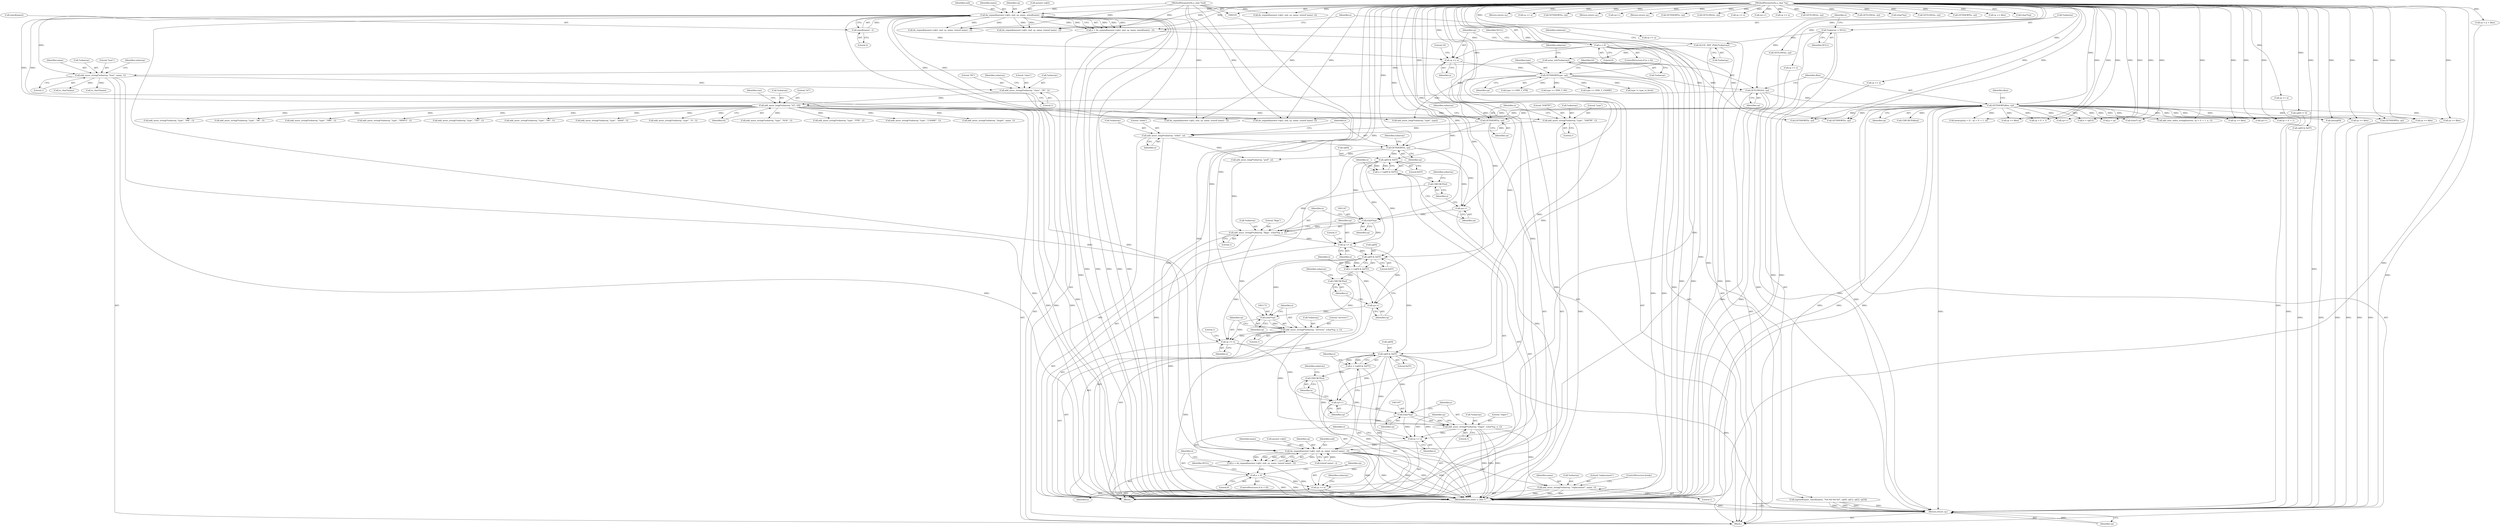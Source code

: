 digraph "0_php-src_2fefae47716d501aec41c1102f3fd4531f070b05_0@array" {
"1001133" [label="(Call,cp[0] & 0xFF)"];
"1001121" [label="(Call,GETSHORT(n, cp))"];
"1001116" [label="(Call,add_assoc_long(*subarray, \"order\", n))"];
"1001107" [label="(Call,add_assoc_string(*subarray, \"type\", \"NAPTR\", 1))"];
"1000211" [label="(Call,add_assoc_long(*subarray, \"ttl\", ttl))"];
"1000205" [label="(Call,add_assoc_string(*subarray, \"class\", \"IN\", 1))"];
"1000199" [label="(Call,add_assoc_string(*subarray, \"host\", name, 1))"];
"1000196" [label="(Call,array_init(*subarray))"];
"1000193" [label="(Call,ALLOC_INIT_ZVAL(*subarray))"];
"1000130" [label="(Call,*subarray = NULL)"];
"1000136" [label="(Call,dn_expand(answer->qb2, end, cp, name, sizeof(name) - 2))"];
"1000107" [label="(MethodParameterIn,u_char *end)"];
"1000106" [label="(MethodParameterIn,u_char *cp)"];
"1000143" [label="(Call,sizeof(name) - 2)"];
"1000162" [label="(Call,GETLONG(ttl, cp))"];
"1000159" [label="(Call,GETSHORT(type, cp))"];
"1000154" [label="(Call,cp += n)"];
"1000148" [label="(Call,n < 0)"];
"1000134" [label="(Call,n = dn_expand(answer->qb2, end, cp, name, sizeof(name) - 2))"];
"1001113" [label="(Call,GETSHORT(n, cp))"];
"1000165" [label="(Call,GETSHORT(dlen, cp))"];
"1001131" [label="(Call,n = (cp[0] & 0xFF))"];
"1001140" [label="(Call,CHECKCP(n))"];
"1001142" [label="(Call,add_assoc_stringl(*subarray, \"flags\", (char*)cp, n, 1))"];
"1001151" [label="(Call,cp += n)"];
"1001158" [label="(Call,cp[0] & 0xFF)"];
"1001156" [label="(Call,n = (cp[0] & 0xFF))"];
"1001165" [label="(Call,CHECKCP(n))"];
"1001167" [label="(Call,add_assoc_stringl(*subarray, \"services\", (char*)cp, n, 1))"];
"1001176" [label="(Call,cp += n)"];
"1001183" [label="(Call,cp[0] & 0xFF)"];
"1001181" [label="(Call,n = (cp[0] & 0xFF))"];
"1001190" [label="(Call,CHECKCP(n))"];
"1001192" [label="(Call,add_assoc_stringl(*subarray, \"regex\", (char*)cp, n, 1))"];
"1001201" [label="(Call,cp += n)"];
"1001206" [label="(Call,dn_expand(answer->qb2, end, cp, name, (sizeof name) - 2))"];
"1001204" [label="(Call,n = dn_expand(answer->qb2, end, cp, name, (sizeof name) - 2))"];
"1001218" [label="(Call,n < 0)"];
"1001224" [label="(Call,cp += n)"];
"1001245" [label="(Return,return cp;)"];
"1001227" [label="(Call,add_assoc_string(*subarray, \"replacement\", name, 1))"];
"1001188" [label="(Call,cp++)"];
"1001196" [label="(Call,(char*)cp)"];
"1001163" [label="(Call,cp++)"];
"1001171" [label="(Call,(char*)cp)"];
"1001138" [label="(Call,cp++)"];
"1001146" [label="(Call,(char*)cp)"];
"1000202" [label="(Literal,\"host\")"];
"1000208" [label="(Literal,\"class\")"];
"1000182" [label="(Return,return cp;)"];
"1000113" [label="(Block,)"];
"1000212" [label="(Call,*subarray)"];
"1000288" [label="(Call,GETSHORT(n, cp))"];
"1000282" [label="(Call,add_assoc_string(*subarray, \"type\", \"MX\", 1))"];
"1000210" [label="(Literal,1)"];
"1001233" [label="(ControlStructure,break;)"];
"1000194" [label="(Call,*subarray)"];
"1001223" [label="(Identifier,NULL)"];
"1001174" [label="(Identifier,n)"];
"1000197" [label="(Call,*subarray)"];
"1001137" [label="(Literal,0xFF)"];
"1000788" [label="(Call,(u_char*)name)"];
"1000554" [label="(Call,cp += n)"];
"1001151" [label="(Call,cp += n)"];
"1000762" [label="(Call,add_assoc_string(*subarray, \"type\", \"A6\", 1))"];
"1000773" [label="(Call,(int)cp[0])"];
"1001115" [label="(Identifier,cp)"];
"1001140" [label="(Call,CHECKCP(n))"];
"1000164" [label="(Identifier,cp)"];
"1001042" [label="(Call,add_assoc_string(*subarray, \"type\", \"SRV\", 1))"];
"1001132" [label="(Identifier,n)"];
"1001142" [label="(Call,add_assoc_stringl(*subarray, \"flags\", (char*)cp, n, 1))"];
"1001180" [label="(Literal,1)"];
"1000161" [label="(Identifier,cp)"];
"1000657" [label="(Call,GETSHORT(s, cp))"];
"1001153" [label="(Identifier,n)"];
"1001131" [label="(Call,n = (cp[0] & 0xFF))"];
"1001119" [label="(Literal,\"order\")"];
"1001114" [label="(Identifier,n)"];
"1000211" [label="(Call,add_assoc_long(*subarray, \"ttl\", ttl))"];
"1000363" [label="(Call,add_assoc_string(*subarray, \"type\", \"HINFO\", 1))"];
"1000193" [label="(Call,ALLOC_INIT_ZVAL(*subarray))"];
"1000188" [label="(Call,cp += dlen)"];
"1000165" [label="(Call,GETSHORT(dlen, cp))"];
"1000453" [label="(Call,n = cp[l1])"];
"1001200" [label="(Literal,1)"];
"1000334" [label="(Call,dn_expand(answer->qb2, end, cp, name, (sizeof name) - 2))"];
"1001202" [label="(Identifier,cp)"];
"1000217" [label="(Identifier,raw)"];
"1000432" [label="(Call,add_assoc_string(*subarray, \"type\", \"TXT\", 1))"];
"1001205" [label="(Identifier,n)"];
"1001231" [label="(Identifier,name)"];
"1000143" [label="(Call,sizeof(name) - 2)"];
"1000475" [label="(Call,memcpy(tp + l2 , cp + l1 + 1, n))"];
"1001241" [label="(Call,cp += dlen)"];
"1000135" [label="(Identifier,n)"];
"1000565" [label="(Call,dn_expand(answer->qb2, end, cp, name, (sizeof name) -2))"];
"1000167" [label="(Identifier,cp)"];
"1001110" [label="(Literal,\"type\")"];
"1000640" [label="(Call,(u_char*)name)"];
"1001064" [label="(Call,GETSHORT(n, cp))"];
"1001173" [label="(Identifier,cp)"];
"1001176" [label="(Call,cp += n)"];
"1001121" [label="(Call,GETSHORT(n, cp))"];
"1000199" [label="(Call,add_assoc_string(*subarray, \"host\", name, 1))"];
"1000159" [label="(Call,GETSHORT(type, cp))"];
"1001001" [label="(Call,cp < p + dlen)"];
"1000137" [label="(Call,answer->qb2)"];
"1001171" [label="(Call,(char*)cp)"];
"1001120" [label="(Identifier,n)"];
"1001159" [label="(Call,cp[0])"];
"1001189" [label="(Identifier,cp)"];
"1000238" [label="(Return,return cp;)"];
"1000166" [label="(Identifier,dlen)"];
"1000158" [label="(Literal,10)"];
"1001117" [label="(Call,*subarray)"];
"1000888" [label="(Call,cp++)"];
"1001150" [label="(Literal,1)"];
"1001134" [label="(Call,cp[0])"];
"1000107" [label="(MethodParameterIn,u_char *end)"];
"1001122" [label="(Identifier,n)"];
"1001167" [label="(Call,add_assoc_stringl(*subarray, \"services\", (char*)cp, n, 1))"];
"1000106" [label="(MethodParameterIn,u_char *cp)"];
"1000214" [label="(Literal,\"ttl\")"];
"1001157" [label="(Identifier,n)"];
"1001184" [label="(Call,cp[0])"];
"1000275" [label="(Call,cp += dlen)"];
"1000479" [label="(Call,cp + l1 + 1)"];
"1000131" [label="(Call,*subarray)"];
"1000322" [label="(Call,type == DNS_T_PTR)"];
"1001113" [label="(Call,GETSHORT(n, cp))"];
"1000160" [label="(Identifier,type)"];
"1001192" [label="(Call,add_assoc_stringl(*subarray, \"regex\", (char*)cp, n, 1))"];
"1000191" [label="(Return,return cp;)"];
"1001198" [label="(Identifier,cp)"];
"1001148" [label="(Identifier,cp)"];
"1001201" [label="(Call,cp += n)"];
"1000196" [label="(Call,array_init(*subarray))"];
"1001107" [label="(Call,add_assoc_string(*subarray, \"type\", \"NAPTR\", 1))"];
"1000155" [label="(Identifier,cp)"];
"1001207" [label="(Call,answer->qb2)"];
"1001245" [label="(Return,return cp;)"];
"1000314" [label="(Call,add_assoc_string(*subarray, \"type\", \"NS\", 1))"];
"1001118" [label="(Identifier,subarray)"];
"1001144" [label="(Identifier,subarray)"];
"1000140" [label="(Identifier,end)"];
"1000149" [label="(Identifier,n)"];
"1000156" [label="(Identifier,n)"];
"1000134" [label="(Call,n = dn_expand(answer->qb2, end, cp, name, sizeof(name) - 2))"];
"1001155" [label="(Literal,1)"];
"1000377" [label="(Call,cp++)"];
"1000485" [label="(Call,add_next_index_stringl(entries, cp + l1 + 1, n, 1))"];
"1000906" [label="(Call,GETSHORT(s, cp))"];
"1001152" [label="(Identifier,cp)"];
"1001196" [label="(Call,(char*)cp)"];
"1000144" [label="(Call,sizeof(name))"];
"1000201" [label="(Identifier,subarray)"];
"1000205" [label="(Call,add_assoc_string(*subarray, \"class\", \"IN\", 1))"];
"1000150" [label="(Literal,0)"];
"1000146" [label="(Literal,2)"];
"1001164" [label="(Identifier,cp)"];
"1000310" [label="(Call,type == DNS_T_NS)"];
"1000745" [label="(Call,add_assoc_string(*subarray, \"type\", \"AAAA\", 1))"];
"1001146" [label="(Call,(char*)cp)"];
"1000179" [label="(Call,cp += dlen)"];
"1001213" [label="(Call,(sizeof name) - 2)"];
"1001141" [label="(Identifier,n)"];
"1001232" [label="(Literal,1)"];
"1000246" [label="(Call,add_assoc_string(*subarray, \"type\", \"A\", 1))"];
"1000779" [label="(Call,cp++)"];
"1000414" [label="(Call,cp += n)"];
"1000628" [label="(Call,GETLONG(n, cp))"];
"1000162" [label="(Call,GETLONG(ttl, cp))"];
"1000142" [label="(Identifier,name)"];
"1000759" [label="(Call,p = cp)"];
"1001048" [label="(Call,GETSHORT(n, cp))"];
"1001177" [label="(Identifier,cp)"];
"1000604" [label="(Call,GETLONG(n, cp))"];
"1001191" [label="(Identifier,n)"];
"1000207" [label="(Identifier,subarray)"];
"1000352" [label="(Call,cp += n)"];
"1000252" [label="(Call,snprintf(name, sizeof(name), \"%d.%d.%d.%d\", cp[0], cp[1], cp[2], cp[3]))"];
"1000147" [label="(ControlStructure,if (n < 0))"];
"1001195" [label="(Literal,\"regex\")"];
"1000130" [label="(Call,*subarray = NULL)"];
"1001111" [label="(Literal,\"NAPTR\")"];
"1001165" [label="(Call,CHECKCP(n))"];
"1000215" [label="(Identifier,ttl)"];
"1000133" [label="(Identifier,NULL)"];
"1000583" [label="(Call,cp += n)"];
"1001226" [label="(Identifier,n)"];
"1000219" [label="(Call,add_assoc_long(*subarray, \"type\", type))"];
"1000154" [label="(Call,cp += n)"];
"1001124" [label="(Call,add_assoc_long(*subarray, \"pref\", n))"];
"1001228" [label="(Call,*subarray)"];
"1001183" [label="(Call,cp[0] & 0xFF)"];
"1001206" [label="(Call,dn_expand(answer->qb2, end, cp, name, (sizeof name) - 2))"];
"1001227" [label="(Call,add_assoc_string(*subarray, \"replacement\", name, 1))"];
"1001170" [label="(Literal,\"services\")"];
"1000203" [label="(Identifier,name)"];
"1001143" [label="(Call,*subarray)"];
"1001112" [label="(Literal,1)"];
"1001116" [label="(Call,add_assoc_long(*subarray, \"order\", n))"];
"1001074" [label="(Call,dn_expand(answer->qb2, end, cp, name, (sizeof name) - 2))"];
"1000536" [label="(Call,dn_expand(answer->qb2, end, cp, name, (sizeof name) -2))"];
"1001246" [label="(Identifier,cp)"];
"1001190" [label="(Call,CHECKCP(n))"];
"1001194" [label="(Identifier,subarray)"];
"1001224" [label="(Call,cp += n)"];
"1001027" [label="(Call,cp += n)"];
"1000401" [label="(Call,cp++)"];
"1001182" [label="(Identifier,n)"];
"1000528" [label="(Call,add_assoc_string(*subarray, \"type\", \"SOA\", 1))"];
"1000390" [label="(Call,cp += n)"];
"1001133" [label="(Call,cp[0] & 0xFF)"];
"1001193" [label="(Call,*subarray)"];
"1001092" [label="(Call,cp += n)"];
"1000511" [label="(Call,cp += dlen)"];
"1000200" [label="(Call,*subarray)"];
"1000242" [label="(Block,)"];
"1001178" [label="(Identifier,n)"];
"1000206" [label="(Call,*subarray)"];
"1001204" [label="(Call,n = dn_expand(answer->qb2, end, cp, name, (sizeof name) - 2))"];
"1001138" [label="(Call,cp++)"];
"1001220" [label="(Literal,0)"];
"1000596" [label="(Call,GETLONG(n, cp))"];
"1000487" [label="(Call,cp + l1 + 1)"];
"1001009" [label="(Call,dn_expand(answer->qb2, end, cp, name, (sizeof name) - 2))"];
"1000612" [label="(Call,GETLONG(n, cp))"];
"1000298" [label="(Call,type == DNS_T_CNAME)"];
"1000209" [label="(Literal,\"IN\")"];
"1000148" [label="(Call,n < 0)"];
"1001217" [label="(ControlStructure,if (n < 0))"];
"1001158" [label="(Call,cp[0] & 0xFF)"];
"1001203" [label="(Identifier,n)"];
"1000385" [label="(Call,(char*)cp)"];
"1001225" [label="(Identifier,cp)"];
"1000620" [label="(Call,GETLONG(n, cp))"];
"1001211" [label="(Identifier,cp)"];
"1001219" [label="(Identifier,n)"];
"1001149" [label="(Identifier,n)"];
"1001166" [label="(Identifier,n)"];
"1001139" [label="(Identifier,cp)"];
"1000169" [label="(Identifier,dlen)"];
"1000153" [label="(Identifier,NULL)"];
"1000163" [label="(Identifier,ttl)"];
"1001156" [label="(Call,n = (cp[0] & 0xFF))"];
"1001056" [label="(Call,GETSHORT(n, cp))"];
"1001210" [label="(Identifier,end)"];
"1000175" [label="(Call,type != type_to_fetch)"];
"1000213" [label="(Identifier,subarray)"];
"1000235" [label="(Call,cp += dlen)"];
"1000326" [label="(Call,add_assoc_string(*subarray, \"type\", \"PTR\", 1))"];
"1000228" [label="(Call,(char*) cp)"];
"1001168" [label="(Call,*subarray)"];
"1001145" [label="(Literal,\"flags\")"];
"1001163" [label="(Call,cp++)"];
"1000302" [label="(Call,add_assoc_string(*subarray, \"type\", \"CNAME\", 1))"];
"1000141" [label="(Identifier,cp)"];
"1000817" [label="(Call,cp[0] != 0)"];
"1001218" [label="(Call,n < 0)"];
"1001230" [label="(Literal,\"replacement\")"];
"1000204" [label="(Literal,1)"];
"1000355" [label="(Call,add_assoc_string(*subarray, \"target\", name, 1))"];
"1001181" [label="(Call,n = (cp[0] & 0xFF))"];
"1000136" [label="(Call,dn_expand(answer->qb2, end, cp, name, sizeof(name) - 2))"];
"1001108" [label="(Call,*subarray)"];
"1000409" [label="(Call,(char*)cp)"];
"1001169" [label="(Identifier,subarray)"];
"1001247" [label="(MethodReturn,static u_char *)"];
"1001188" [label="(Call,cp++)"];
"1000845" [label="(Call,cp[0] & 0xFF)"];
"1001212" [label="(Identifier,name)"];
"1001162" [label="(Literal,0xFF)"];
"1001229" [label="(Identifier,subarray)"];
"1001175" [label="(Literal,1)"];
"1001126" [label="(Identifier,subarray)"];
"1000168" [label="(Call,CHECKCP(dlen))"];
"1001199" [label="(Identifier,n)"];
"1000198" [label="(Identifier,subarray)"];
"1001187" [label="(Literal,0xFF)"];
"1001123" [label="(Identifier,cp)"];
"1001133" -> "1001131"  [label="AST: "];
"1001133" -> "1001137"  [label="CFG: "];
"1001134" -> "1001133"  [label="AST: "];
"1001137" -> "1001133"  [label="AST: "];
"1001131" -> "1001133"  [label="CFG: "];
"1001133" -> "1001131"  [label="DDG: "];
"1001133" -> "1001131"  [label="DDG: "];
"1001121" -> "1001133"  [label="DDG: "];
"1000106" -> "1001133"  [label="DDG: "];
"1001133" -> "1001138"  [label="DDG: "];
"1001133" -> "1001146"  [label="DDG: "];
"1001133" -> "1001151"  [label="DDG: "];
"1001133" -> "1001158"  [label="DDG: "];
"1001121" -> "1000242"  [label="AST: "];
"1001121" -> "1001123"  [label="CFG: "];
"1001122" -> "1001121"  [label="AST: "];
"1001123" -> "1001121"  [label="AST: "];
"1001126" -> "1001121"  [label="CFG: "];
"1001121" -> "1001247"  [label="DDG: "];
"1001116" -> "1001121"  [label="DDG: "];
"1001113" -> "1001121"  [label="DDG: "];
"1000106" -> "1001121"  [label="DDG: "];
"1001121" -> "1001124"  [label="DDG: "];
"1001121" -> "1001138"  [label="DDG: "];
"1001116" -> "1000242"  [label="AST: "];
"1001116" -> "1001120"  [label="CFG: "];
"1001117" -> "1001116"  [label="AST: "];
"1001119" -> "1001116"  [label="AST: "];
"1001120" -> "1001116"  [label="AST: "];
"1001122" -> "1001116"  [label="CFG: "];
"1001116" -> "1001247"  [label="DDG: "];
"1001107" -> "1001116"  [label="DDG: "];
"1001113" -> "1001116"  [label="DDG: "];
"1001116" -> "1001124"  [label="DDG: "];
"1001107" -> "1000242"  [label="AST: "];
"1001107" -> "1001112"  [label="CFG: "];
"1001108" -> "1001107"  [label="AST: "];
"1001110" -> "1001107"  [label="AST: "];
"1001111" -> "1001107"  [label="AST: "];
"1001112" -> "1001107"  [label="AST: "];
"1001114" -> "1001107"  [label="CFG: "];
"1001107" -> "1001247"  [label="DDG: "];
"1000211" -> "1001107"  [label="DDG: "];
"1000211" -> "1000113"  [label="AST: "];
"1000211" -> "1000215"  [label="CFG: "];
"1000212" -> "1000211"  [label="AST: "];
"1000214" -> "1000211"  [label="AST: "];
"1000215" -> "1000211"  [label="AST: "];
"1000217" -> "1000211"  [label="CFG: "];
"1000211" -> "1001247"  [label="DDG: "];
"1000211" -> "1001247"  [label="DDG: "];
"1000211" -> "1001247"  [label="DDG: "];
"1000205" -> "1000211"  [label="DDG: "];
"1000162" -> "1000211"  [label="DDG: "];
"1000211" -> "1000219"  [label="DDG: "];
"1000211" -> "1000246"  [label="DDG: "];
"1000211" -> "1000282"  [label="DDG: "];
"1000211" -> "1000302"  [label="DDG: "];
"1000211" -> "1000314"  [label="DDG: "];
"1000211" -> "1000326"  [label="DDG: "];
"1000211" -> "1000355"  [label="DDG: "];
"1000211" -> "1000363"  [label="DDG: "];
"1000211" -> "1000432"  [label="DDG: "];
"1000211" -> "1000528"  [label="DDG: "];
"1000211" -> "1000745"  [label="DDG: "];
"1000211" -> "1000762"  [label="DDG: "];
"1000211" -> "1001042"  [label="DDG: "];
"1000205" -> "1000113"  [label="AST: "];
"1000205" -> "1000210"  [label="CFG: "];
"1000206" -> "1000205"  [label="AST: "];
"1000208" -> "1000205"  [label="AST: "];
"1000209" -> "1000205"  [label="AST: "];
"1000210" -> "1000205"  [label="AST: "];
"1000213" -> "1000205"  [label="CFG: "];
"1000205" -> "1001247"  [label="DDG: "];
"1000199" -> "1000205"  [label="DDG: "];
"1000199" -> "1000113"  [label="AST: "];
"1000199" -> "1000204"  [label="CFG: "];
"1000200" -> "1000199"  [label="AST: "];
"1000202" -> "1000199"  [label="AST: "];
"1000203" -> "1000199"  [label="AST: "];
"1000204" -> "1000199"  [label="AST: "];
"1000207" -> "1000199"  [label="CFG: "];
"1000199" -> "1001247"  [label="DDG: "];
"1000199" -> "1001247"  [label="DDG: "];
"1000196" -> "1000199"  [label="DDG: "];
"1000136" -> "1000199"  [label="DDG: "];
"1000199" -> "1000640"  [label="DDG: "];
"1000199" -> "1000788"  [label="DDG: "];
"1000196" -> "1000113"  [label="AST: "];
"1000196" -> "1000197"  [label="CFG: "];
"1000197" -> "1000196"  [label="AST: "];
"1000201" -> "1000196"  [label="CFG: "];
"1000196" -> "1001247"  [label="DDG: "];
"1000193" -> "1000196"  [label="DDG: "];
"1000193" -> "1000113"  [label="AST: "];
"1000193" -> "1000194"  [label="CFG: "];
"1000194" -> "1000193"  [label="AST: "];
"1000198" -> "1000193"  [label="CFG: "];
"1000193" -> "1001247"  [label="DDG: "];
"1000130" -> "1000193"  [label="DDG: "];
"1000130" -> "1000113"  [label="AST: "];
"1000130" -> "1000133"  [label="CFG: "];
"1000131" -> "1000130"  [label="AST: "];
"1000133" -> "1000130"  [label="AST: "];
"1000135" -> "1000130"  [label="CFG: "];
"1000130" -> "1001247"  [label="DDG: "];
"1000130" -> "1001247"  [label="DDG: "];
"1000136" -> "1000134"  [label="AST: "];
"1000136" -> "1000143"  [label="CFG: "];
"1000137" -> "1000136"  [label="AST: "];
"1000140" -> "1000136"  [label="AST: "];
"1000141" -> "1000136"  [label="AST: "];
"1000142" -> "1000136"  [label="AST: "];
"1000143" -> "1000136"  [label="AST: "];
"1000134" -> "1000136"  [label="CFG: "];
"1000136" -> "1001247"  [label="DDG: "];
"1000136" -> "1001247"  [label="DDG: "];
"1000136" -> "1001247"  [label="DDG: "];
"1000136" -> "1001247"  [label="DDG: "];
"1000136" -> "1001247"  [label="DDG: "];
"1000136" -> "1000134"  [label="DDG: "];
"1000136" -> "1000134"  [label="DDG: "];
"1000136" -> "1000134"  [label="DDG: "];
"1000136" -> "1000134"  [label="DDG: "];
"1000136" -> "1000134"  [label="DDG: "];
"1000107" -> "1000136"  [label="DDG: "];
"1000106" -> "1000136"  [label="DDG: "];
"1000143" -> "1000136"  [label="DDG: "];
"1000136" -> "1000154"  [label="DDG: "];
"1000136" -> "1000334"  [label="DDG: "];
"1000136" -> "1000334"  [label="DDG: "];
"1000136" -> "1000536"  [label="DDG: "];
"1000136" -> "1000536"  [label="DDG: "];
"1000136" -> "1001009"  [label="DDG: "];
"1000136" -> "1001009"  [label="DDG: "];
"1000136" -> "1001074"  [label="DDG: "];
"1000136" -> "1001074"  [label="DDG: "];
"1000136" -> "1001206"  [label="DDG: "];
"1000136" -> "1001206"  [label="DDG: "];
"1000107" -> "1000105"  [label="AST: "];
"1000107" -> "1001247"  [label="DDG: "];
"1000107" -> "1000334"  [label="DDG: "];
"1000107" -> "1000536"  [label="DDG: "];
"1000107" -> "1000565"  [label="DDG: "];
"1000107" -> "1001009"  [label="DDG: "];
"1000107" -> "1001074"  [label="DDG: "];
"1000107" -> "1001206"  [label="DDG: "];
"1000106" -> "1000105"  [label="AST: "];
"1000106" -> "1001247"  [label="DDG: "];
"1000106" -> "1000154"  [label="DDG: "];
"1000106" -> "1000159"  [label="DDG: "];
"1000106" -> "1000162"  [label="DDG: "];
"1000106" -> "1000165"  [label="DDG: "];
"1000106" -> "1000179"  [label="DDG: "];
"1000106" -> "1000182"  [label="DDG: "];
"1000106" -> "1000188"  [label="DDG: "];
"1000106" -> "1000191"  [label="DDG: "];
"1000106" -> "1000228"  [label="DDG: "];
"1000106" -> "1000235"  [label="DDG: "];
"1000106" -> "1000238"  [label="DDG: "];
"1000106" -> "1000252"  [label="DDG: "];
"1000106" -> "1000275"  [label="DDG: "];
"1000106" -> "1000288"  [label="DDG: "];
"1000106" -> "1000334"  [label="DDG: "];
"1000106" -> "1000352"  [label="DDG: "];
"1000106" -> "1000377"  [label="DDG: "];
"1000106" -> "1000385"  [label="DDG: "];
"1000106" -> "1000390"  [label="DDG: "];
"1000106" -> "1000401"  [label="DDG: "];
"1000106" -> "1000409"  [label="DDG: "];
"1000106" -> "1000414"  [label="DDG: "];
"1000106" -> "1000453"  [label="DDG: "];
"1000106" -> "1000475"  [label="DDG: "];
"1000106" -> "1000479"  [label="DDG: "];
"1000106" -> "1000485"  [label="DDG: "];
"1000106" -> "1000487"  [label="DDG: "];
"1000106" -> "1000511"  [label="DDG: "];
"1000106" -> "1000536"  [label="DDG: "];
"1000106" -> "1000554"  [label="DDG: "];
"1000106" -> "1000565"  [label="DDG: "];
"1000106" -> "1000583"  [label="DDG: "];
"1000106" -> "1000596"  [label="DDG: "];
"1000106" -> "1000604"  [label="DDG: "];
"1000106" -> "1000612"  [label="DDG: "];
"1000106" -> "1000620"  [label="DDG: "];
"1000106" -> "1000628"  [label="DDG: "];
"1000106" -> "1000657"  [label="DDG: "];
"1000106" -> "1000759"  [label="DDG: "];
"1000106" -> "1000773"  [label="DDG: "];
"1000106" -> "1000779"  [label="DDG: "];
"1000106" -> "1000817"  [label="DDG: "];
"1000106" -> "1000845"  [label="DDG: "];
"1000106" -> "1000888"  [label="DDG: "];
"1000106" -> "1000906"  [label="DDG: "];
"1000106" -> "1001001"  [label="DDG: "];
"1000106" -> "1001009"  [label="DDG: "];
"1000106" -> "1001027"  [label="DDG: "];
"1000106" -> "1001048"  [label="DDG: "];
"1000106" -> "1001056"  [label="DDG: "];
"1000106" -> "1001064"  [label="DDG: "];
"1000106" -> "1001074"  [label="DDG: "];
"1000106" -> "1001092"  [label="DDG: "];
"1000106" -> "1001113"  [label="DDG: "];
"1000106" -> "1001138"  [label="DDG: "];
"1000106" -> "1001146"  [label="DDG: "];
"1000106" -> "1001151"  [label="DDG: "];
"1000106" -> "1001158"  [label="DDG: "];
"1000106" -> "1001163"  [label="DDG: "];
"1000106" -> "1001171"  [label="DDG: "];
"1000106" -> "1001176"  [label="DDG: "];
"1000106" -> "1001183"  [label="DDG: "];
"1000106" -> "1001188"  [label="DDG: "];
"1000106" -> "1001196"  [label="DDG: "];
"1000106" -> "1001201"  [label="DDG: "];
"1000106" -> "1001206"  [label="DDG: "];
"1000106" -> "1001224"  [label="DDG: "];
"1000106" -> "1001241"  [label="DDG: "];
"1000106" -> "1001245"  [label="DDG: "];
"1000143" -> "1000146"  [label="CFG: "];
"1000144" -> "1000143"  [label="AST: "];
"1000146" -> "1000143"  [label="AST: "];
"1000162" -> "1000113"  [label="AST: "];
"1000162" -> "1000164"  [label="CFG: "];
"1000163" -> "1000162"  [label="AST: "];
"1000164" -> "1000162"  [label="AST: "];
"1000166" -> "1000162"  [label="CFG: "];
"1000162" -> "1001247"  [label="DDG: "];
"1000162" -> "1001247"  [label="DDG: "];
"1000159" -> "1000162"  [label="DDG: "];
"1000162" -> "1000165"  [label="DDG: "];
"1000159" -> "1000113"  [label="AST: "];
"1000159" -> "1000161"  [label="CFG: "];
"1000160" -> "1000159"  [label="AST: "];
"1000161" -> "1000159"  [label="AST: "];
"1000163" -> "1000159"  [label="CFG: "];
"1000159" -> "1001247"  [label="DDG: "];
"1000159" -> "1001247"  [label="DDG: "];
"1000154" -> "1000159"  [label="DDG: "];
"1000159" -> "1000175"  [label="DDG: "];
"1000159" -> "1000219"  [label="DDG: "];
"1000159" -> "1000298"  [label="DDG: "];
"1000159" -> "1000310"  [label="DDG: "];
"1000159" -> "1000322"  [label="DDG: "];
"1000154" -> "1000113"  [label="AST: "];
"1000154" -> "1000156"  [label="CFG: "];
"1000155" -> "1000154"  [label="AST: "];
"1000156" -> "1000154"  [label="AST: "];
"1000158" -> "1000154"  [label="CFG: "];
"1000154" -> "1001247"  [label="DDG: "];
"1000148" -> "1000154"  [label="DDG: "];
"1000148" -> "1000147"  [label="AST: "];
"1000148" -> "1000150"  [label="CFG: "];
"1000149" -> "1000148"  [label="AST: "];
"1000150" -> "1000148"  [label="AST: "];
"1000153" -> "1000148"  [label="CFG: "];
"1000155" -> "1000148"  [label="CFG: "];
"1000148" -> "1001247"  [label="DDG: "];
"1000148" -> "1001247"  [label="DDG: "];
"1000134" -> "1000148"  [label="DDG: "];
"1000148" -> "1000288"  [label="DDG: "];
"1000148" -> "1001048"  [label="DDG: "];
"1000148" -> "1001113"  [label="DDG: "];
"1000134" -> "1000113"  [label="AST: "];
"1000135" -> "1000134"  [label="AST: "];
"1000149" -> "1000134"  [label="CFG: "];
"1000134" -> "1001247"  [label="DDG: "];
"1001113" -> "1000242"  [label="AST: "];
"1001113" -> "1001115"  [label="CFG: "];
"1001114" -> "1001113"  [label="AST: "];
"1001115" -> "1001113"  [label="AST: "];
"1001118" -> "1001113"  [label="CFG: "];
"1000165" -> "1001113"  [label="DDG: "];
"1000165" -> "1000113"  [label="AST: "];
"1000165" -> "1000167"  [label="CFG: "];
"1000166" -> "1000165"  [label="AST: "];
"1000167" -> "1000165"  [label="AST: "];
"1000169" -> "1000165"  [label="CFG: "];
"1000165" -> "1001247"  [label="DDG: "];
"1000165" -> "1001247"  [label="DDG: "];
"1000165" -> "1000168"  [label="DDG: "];
"1000165" -> "1000179"  [label="DDG: "];
"1000165" -> "1000188"  [label="DDG: "];
"1000165" -> "1000228"  [label="DDG: "];
"1000165" -> "1000252"  [label="DDG: "];
"1000165" -> "1000275"  [label="DDG: "];
"1000165" -> "1000288"  [label="DDG: "];
"1000165" -> "1000334"  [label="DDG: "];
"1000165" -> "1000377"  [label="DDG: "];
"1000165" -> "1000453"  [label="DDG: "];
"1000165" -> "1000475"  [label="DDG: "];
"1000165" -> "1000479"  [label="DDG: "];
"1000165" -> "1000485"  [label="DDG: "];
"1000165" -> "1000487"  [label="DDG: "];
"1000165" -> "1000511"  [label="DDG: "];
"1000165" -> "1000536"  [label="DDG: "];
"1000165" -> "1000657"  [label="DDG: "];
"1000165" -> "1000759"  [label="DDG: "];
"1000165" -> "1000773"  [label="DDG: "];
"1000165" -> "1000779"  [label="DDG: "];
"1000165" -> "1001048"  [label="DDG: "];
"1000165" -> "1001241"  [label="DDG: "];
"1000165" -> "1001245"  [label="DDG: "];
"1001131" -> "1000242"  [label="AST: "];
"1001132" -> "1001131"  [label="AST: "];
"1001139" -> "1001131"  [label="CFG: "];
"1001131" -> "1001140"  [label="DDG: "];
"1001140" -> "1000242"  [label="AST: "];
"1001140" -> "1001141"  [label="CFG: "];
"1001141" -> "1001140"  [label="AST: "];
"1001144" -> "1001140"  [label="CFG: "];
"1001140" -> "1001142"  [label="DDG: "];
"1001142" -> "1000242"  [label="AST: "];
"1001142" -> "1001150"  [label="CFG: "];
"1001143" -> "1001142"  [label="AST: "];
"1001145" -> "1001142"  [label="AST: "];
"1001146" -> "1001142"  [label="AST: "];
"1001149" -> "1001142"  [label="AST: "];
"1001150" -> "1001142"  [label="AST: "];
"1001152" -> "1001142"  [label="CFG: "];
"1001142" -> "1001247"  [label="DDG: "];
"1001124" -> "1001142"  [label="DDG: "];
"1001146" -> "1001142"  [label="DDG: "];
"1001142" -> "1001151"  [label="DDG: "];
"1001142" -> "1001167"  [label="DDG: "];
"1001151" -> "1000242"  [label="AST: "];
"1001151" -> "1001153"  [label="CFG: "];
"1001152" -> "1001151"  [label="AST: "];
"1001153" -> "1001151"  [label="AST: "];
"1001155" -> "1001151"  [label="CFG: "];
"1001146" -> "1001151"  [label="DDG: "];
"1001151" -> "1001158"  [label="DDG: "];
"1001151" -> "1001163"  [label="DDG: "];
"1001158" -> "1001156"  [label="AST: "];
"1001158" -> "1001162"  [label="CFG: "];
"1001159" -> "1001158"  [label="AST: "];
"1001162" -> "1001158"  [label="AST: "];
"1001156" -> "1001158"  [label="CFG: "];
"1001158" -> "1001156"  [label="DDG: "];
"1001158" -> "1001156"  [label="DDG: "];
"1001158" -> "1001163"  [label="DDG: "];
"1001158" -> "1001171"  [label="DDG: "];
"1001158" -> "1001176"  [label="DDG: "];
"1001158" -> "1001183"  [label="DDG: "];
"1001156" -> "1000242"  [label="AST: "];
"1001157" -> "1001156"  [label="AST: "];
"1001164" -> "1001156"  [label="CFG: "];
"1001156" -> "1001165"  [label="DDG: "];
"1001165" -> "1000242"  [label="AST: "];
"1001165" -> "1001166"  [label="CFG: "];
"1001166" -> "1001165"  [label="AST: "];
"1001169" -> "1001165"  [label="CFG: "];
"1001165" -> "1001167"  [label="DDG: "];
"1001167" -> "1000242"  [label="AST: "];
"1001167" -> "1001175"  [label="CFG: "];
"1001168" -> "1001167"  [label="AST: "];
"1001170" -> "1001167"  [label="AST: "];
"1001171" -> "1001167"  [label="AST: "];
"1001174" -> "1001167"  [label="AST: "];
"1001175" -> "1001167"  [label="AST: "];
"1001177" -> "1001167"  [label="CFG: "];
"1001167" -> "1001247"  [label="DDG: "];
"1001171" -> "1001167"  [label="DDG: "];
"1001167" -> "1001176"  [label="DDG: "];
"1001167" -> "1001192"  [label="DDG: "];
"1001176" -> "1000242"  [label="AST: "];
"1001176" -> "1001178"  [label="CFG: "];
"1001177" -> "1001176"  [label="AST: "];
"1001178" -> "1001176"  [label="AST: "];
"1001180" -> "1001176"  [label="CFG: "];
"1001171" -> "1001176"  [label="DDG: "];
"1001176" -> "1001183"  [label="DDG: "];
"1001176" -> "1001188"  [label="DDG: "];
"1001183" -> "1001181"  [label="AST: "];
"1001183" -> "1001187"  [label="CFG: "];
"1001184" -> "1001183"  [label="AST: "];
"1001187" -> "1001183"  [label="AST: "];
"1001181" -> "1001183"  [label="CFG: "];
"1001183" -> "1001247"  [label="DDG: "];
"1001183" -> "1001181"  [label="DDG: "];
"1001183" -> "1001181"  [label="DDG: "];
"1001183" -> "1001188"  [label="DDG: "];
"1001183" -> "1001196"  [label="DDG: "];
"1001183" -> "1001201"  [label="DDG: "];
"1001183" -> "1001206"  [label="DDG: "];
"1001183" -> "1001224"  [label="DDG: "];
"1001183" -> "1001245"  [label="DDG: "];
"1001181" -> "1000242"  [label="AST: "];
"1001182" -> "1001181"  [label="AST: "];
"1001189" -> "1001181"  [label="CFG: "];
"1001181" -> "1001247"  [label="DDG: "];
"1001181" -> "1001190"  [label="DDG: "];
"1001190" -> "1000242"  [label="AST: "];
"1001190" -> "1001191"  [label="CFG: "];
"1001191" -> "1001190"  [label="AST: "];
"1001194" -> "1001190"  [label="CFG: "];
"1001190" -> "1001247"  [label="DDG: "];
"1001190" -> "1001192"  [label="DDG: "];
"1001192" -> "1000242"  [label="AST: "];
"1001192" -> "1001200"  [label="CFG: "];
"1001193" -> "1001192"  [label="AST: "];
"1001195" -> "1001192"  [label="AST: "];
"1001196" -> "1001192"  [label="AST: "];
"1001199" -> "1001192"  [label="AST: "];
"1001200" -> "1001192"  [label="AST: "];
"1001202" -> "1001192"  [label="CFG: "];
"1001192" -> "1001247"  [label="DDG: "];
"1001192" -> "1001247"  [label="DDG: "];
"1001192" -> "1001247"  [label="DDG: "];
"1001196" -> "1001192"  [label="DDG: "];
"1001192" -> "1001201"  [label="DDG: "];
"1001192" -> "1001227"  [label="DDG: "];
"1001201" -> "1000242"  [label="AST: "];
"1001201" -> "1001203"  [label="CFG: "];
"1001202" -> "1001201"  [label="AST: "];
"1001203" -> "1001201"  [label="AST: "];
"1001205" -> "1001201"  [label="CFG: "];
"1001196" -> "1001201"  [label="DDG: "];
"1001201" -> "1001206"  [label="DDG: "];
"1001206" -> "1001204"  [label="AST: "];
"1001206" -> "1001213"  [label="CFG: "];
"1001207" -> "1001206"  [label="AST: "];
"1001210" -> "1001206"  [label="AST: "];
"1001211" -> "1001206"  [label="AST: "];
"1001212" -> "1001206"  [label="AST: "];
"1001213" -> "1001206"  [label="AST: "];
"1001204" -> "1001206"  [label="CFG: "];
"1001206" -> "1001247"  [label="DDG: "];
"1001206" -> "1001247"  [label="DDG: "];
"1001206" -> "1001247"  [label="DDG: "];
"1001206" -> "1001247"  [label="DDG: "];
"1001206" -> "1001247"  [label="DDG: "];
"1001206" -> "1001204"  [label="DDG: "];
"1001206" -> "1001204"  [label="DDG: "];
"1001206" -> "1001204"  [label="DDG: "];
"1001206" -> "1001204"  [label="DDG: "];
"1001206" -> "1001204"  [label="DDG: "];
"1001213" -> "1001206"  [label="DDG: "];
"1001206" -> "1001224"  [label="DDG: "];
"1001206" -> "1001227"  [label="DDG: "];
"1001204" -> "1000242"  [label="AST: "];
"1001205" -> "1001204"  [label="AST: "];
"1001219" -> "1001204"  [label="CFG: "];
"1001204" -> "1001247"  [label="DDG: "];
"1001204" -> "1001218"  [label="DDG: "];
"1001218" -> "1001217"  [label="AST: "];
"1001218" -> "1001220"  [label="CFG: "];
"1001219" -> "1001218"  [label="AST: "];
"1001220" -> "1001218"  [label="AST: "];
"1001223" -> "1001218"  [label="CFG: "];
"1001225" -> "1001218"  [label="CFG: "];
"1001218" -> "1001247"  [label="DDG: "];
"1001218" -> "1001247"  [label="DDG: "];
"1001218" -> "1001224"  [label="DDG: "];
"1001224" -> "1000242"  [label="AST: "];
"1001224" -> "1001226"  [label="CFG: "];
"1001225" -> "1001224"  [label="AST: "];
"1001226" -> "1001224"  [label="AST: "];
"1001229" -> "1001224"  [label="CFG: "];
"1001224" -> "1001247"  [label="DDG: "];
"1001224" -> "1001247"  [label="DDG: "];
"1001224" -> "1001245"  [label="DDG: "];
"1001245" -> "1000113"  [label="AST: "];
"1001245" -> "1001246"  [label="CFG: "];
"1001246" -> "1001245"  [label="AST: "];
"1001247" -> "1001245"  [label="CFG: "];
"1001245" -> "1001247"  [label="DDG: "];
"1001246" -> "1001245"  [label="DDG: "];
"1000817" -> "1001245"  [label="DDG: "];
"1001027" -> "1001245"  [label="DDG: "];
"1000352" -> "1001245"  [label="DDG: "];
"1000252" -> "1001245"  [label="DDG: "];
"1000252" -> "1001245"  [label="DDG: "];
"1000252" -> "1001245"  [label="DDG: "];
"1000252" -> "1001245"  [label="DDG: "];
"1000845" -> "1001245"  [label="DDG: "];
"1000628" -> "1001245"  [label="DDG: "];
"1000275" -> "1001245"  [label="DDG: "];
"1000414" -> "1001245"  [label="DDG: "];
"1001241" -> "1001245"  [label="DDG: "];
"1001001" -> "1001245"  [label="DDG: "];
"1000657" -> "1001245"  [label="DDG: "];
"1000511" -> "1001245"  [label="DDG: "];
"1001092" -> "1001245"  [label="DDG: "];
"1000773" -> "1001245"  [label="DDG: "];
"1001227" -> "1000242"  [label="AST: "];
"1001227" -> "1001232"  [label="CFG: "];
"1001228" -> "1001227"  [label="AST: "];
"1001230" -> "1001227"  [label="AST: "];
"1001231" -> "1001227"  [label="AST: "];
"1001232" -> "1001227"  [label="AST: "];
"1001233" -> "1001227"  [label="CFG: "];
"1001227" -> "1001247"  [label="DDG: "];
"1001227" -> "1001247"  [label="DDG: "];
"1001227" -> "1001247"  [label="DDG: "];
"1001188" -> "1000242"  [label="AST: "];
"1001188" -> "1001189"  [label="CFG: "];
"1001189" -> "1001188"  [label="AST: "];
"1001191" -> "1001188"  [label="CFG: "];
"1001188" -> "1001196"  [label="DDG: "];
"1001196" -> "1001198"  [label="CFG: "];
"1001197" -> "1001196"  [label="AST: "];
"1001198" -> "1001196"  [label="AST: "];
"1001199" -> "1001196"  [label="CFG: "];
"1001163" -> "1000242"  [label="AST: "];
"1001163" -> "1001164"  [label="CFG: "];
"1001164" -> "1001163"  [label="AST: "];
"1001166" -> "1001163"  [label="CFG: "];
"1001163" -> "1001171"  [label="DDG: "];
"1001171" -> "1001173"  [label="CFG: "];
"1001172" -> "1001171"  [label="AST: "];
"1001173" -> "1001171"  [label="AST: "];
"1001174" -> "1001171"  [label="CFG: "];
"1001138" -> "1000242"  [label="AST: "];
"1001138" -> "1001139"  [label="CFG: "];
"1001139" -> "1001138"  [label="AST: "];
"1001141" -> "1001138"  [label="CFG: "];
"1001138" -> "1001146"  [label="DDG: "];
"1001146" -> "1001148"  [label="CFG: "];
"1001147" -> "1001146"  [label="AST: "];
"1001148" -> "1001146"  [label="AST: "];
"1001149" -> "1001146"  [label="CFG: "];
}
